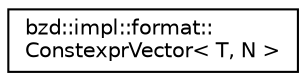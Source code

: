 digraph "Graphical Class Hierarchy"
{
  edge [fontname="Helvetica",fontsize="10",labelfontname="Helvetica",labelfontsize="10"];
  node [fontname="Helvetica",fontsize="10",shape=record];
  rankdir="LR";
  Node0 [label="bzd::impl::format::\lConstexprVector\< T, N \>",height=0.2,width=0.4,color="black", fillcolor="white", style="filled",URL="$classbzd_1_1impl_1_1format_1_1ConstexprVector.html"];
}
